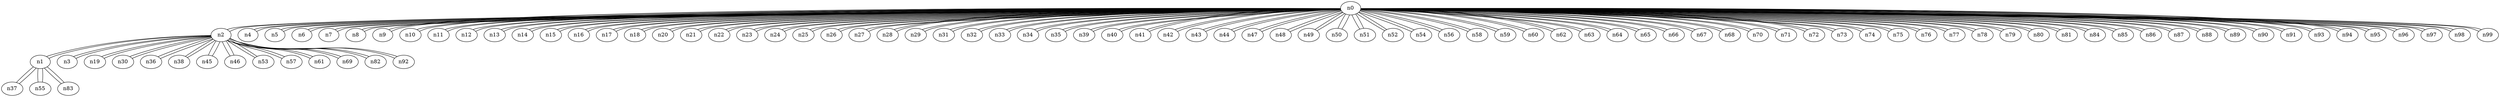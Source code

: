 graph {
n0;
n1;
n2;
n3;
n4;
n5;
n6;
n7;
n8;
n9;
n10;
n11;
n12;
n13;
n14;
n15;
n16;
n17;
n18;
n19;
n20;
n21;
n22;
n23;
n24;
n25;
n26;
n27;
n28;
n29;
n30;
n31;
n32;
n33;
n34;
n35;
n36;
n37;
n38;
n39;
n40;
n41;
n42;
n43;
n44;
n45;
n46;
n47;
n48;
n49;
n50;
n51;
n52;
n53;
n54;
n55;
n56;
n57;
n58;
n59;
n60;
n61;
n62;
n63;
n64;
n65;
n66;
n67;
n68;
n69;
n70;
n71;
n72;
n73;
n74;
n75;
n76;
n77;
n78;
n79;
n80;
n81;
n82;
n83;
n84;
n85;
n86;
n87;
n88;
n89;
n90;
n91;
n92;
n93;
n94;
n95;
n96;
n97;
n98;
n99;
n0 -- n23;
n0 -- n31;
n0 -- n18;
n0 -- n60;
n0 -- n99;
n0 -- n96;
n0 -- n84;
n0 -- n94;
n0 -- n52;
n0 -- n42;
n0 -- n40;
n0 -- n72;
n0 -- n59;
n0 -- n56;
n0 -- n79;
n0 -- n26;
n0 -- n78;
n0 -- n21;
n0 -- n50;
n0 -- n4;
n0 -- n64;
n0 -- n14;
n0 -- n28;
n0 -- n85;
n0 -- n51;
n0 -- n68;
n0 -- n39;
n0 -- n88;
n0 -- n16;
n0 -- n77;
n0 -- n47;
n0 -- n25;
n0 -- n62;
n0 -- n86;
n0 -- n33;
n0 -- n15;
n0 -- n13;
n0 -- n43;
n0 -- n91;
n0 -- n29;
n0 -- n11;
n0 -- n27;
n0 -- n74;
n0 -- n81;
n0 -- n87;
n0 -- n93;
n0 -- n48;
n0 -- n20;
n0 -- n35;
n0 -- n54;
n0 -- n17;
n0 -- n7;
n0 -- n98;
n0 -- n8;
n0 -- n5;
n0 -- n89;
n0 -- n66;
n0 -- n44;
n0 -- n12;
n0 -- n75;
n0 -- n6;
n0 -- n63;
n0 -- n2;
n0 -- n41;
n0 -- n71;
n0 -- n95;
n0 -- n97;
n0 -- n80;
n0 -- n10;
n0 -- n90;
n0 -- n65;
n0 -- n76;
n0 -- n24;
n0 -- n73;
n0 -- n34;
n0 -- n22;
n0 -- n67;
n0 -- n70;
n0 -- n9;
n0 -- n58;
n0 -- n32;
n0 -- n49;
n1 -- n83;
n1 -- n37;
n1 -- n55;
n1 -- n2;
n2 -- n0;
n2 -- n57;
n2 -- n38;
n2 -- n19;
n2 -- n1;
n2 -- n46;
n2 -- n3;
n2 -- n92;
n2 -- n36;
n2 -- n69;
n2 -- n61;
n2 -- n82;
n2 -- n53;
n2 -- n45;
n2 -- n30;
n3 -- n2;
n4 -- n0;
n5 -- n0;
n6 -- n0;
n7 -- n0;
n8 -- n0;
n9 -- n0;
n10 -- n0;
n11 -- n0;
n12 -- n0;
n13 -- n0;
n14 -- n0;
n15 -- n0;
n16 -- n0;
n17 -- n0;
n18 -- n0;
n19 -- n2;
n20 -- n0;
n21 -- n0;
n22 -- n0;
n23 -- n0;
n24 -- n0;
n25 -- n0;
n26 -- n0;
n27 -- n0;
n28 -- n0;
n29 -- n0;
n30 -- n2;
n31 -- n0;
n32 -- n0;
n33 -- n0;
n34 -- n0;
n35 -- n0;
n36 -- n2;
n37 -- n1;
n38 -- n2;
n39 -- n0;
n40 -- n0;
n41 -- n0;
n42 -- n0;
n43 -- n0;
n44 -- n0;
n45 -- n2;
n46 -- n2;
n47 -- n0;
n48 -- n0;
n49 -- n0;
n50 -- n0;
n51 -- n0;
n52 -- n0;
n53 -- n2;
n54 -- n0;
n55 -- n1;
n56 -- n0;
n57 -- n2;
n58 -- n0;
n59 -- n0;
n60 -- n0;
n61 -- n2;
n62 -- n0;
n63 -- n0;
n64 -- n0;
n65 -- n0;
n66 -- n0;
n67 -- n0;
n68 -- n0;
n69 -- n2;
n70 -- n0;
n71 -- n0;
n72 -- n0;
n73 -- n0;
n74 -- n0;
n75 -- n0;
n76 -- n0;
n77 -- n0;
n78 -- n0;
n79 -- n0;
n80 -- n0;
n81 -- n0;
n82 -- n2;
n83 -- n1;
n84 -- n0;
n85 -- n0;
n86 -- n0;
n87 -- n0;
n88 -- n0;
n89 -- n0;
n90 -- n0;
n91 -- n0;
n92 -- n2;
n93 -- n0;
n94 -- n0;
n95 -- n0;
n96 -- n0;
n97 -- n0;
n98 -- n0;
n99 -- n0;
}
